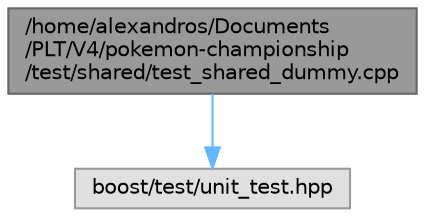 digraph "/home/alexandros/Documents/PLT/V4/pokemon-championship/test/shared/test_shared_dummy.cpp"
{
 // LATEX_PDF_SIZE
  bgcolor="transparent";
  edge [fontname=Helvetica,fontsize=10,labelfontname=Helvetica,labelfontsize=10];
  node [fontname=Helvetica,fontsize=10,shape=box,height=0.2,width=0.4];
  Node1 [label="/home/alexandros/Documents\l/PLT/V4/pokemon-championship\l/test/shared/test_shared_dummy.cpp",height=0.2,width=0.4,color="gray40", fillcolor="grey60", style="filled", fontcolor="black",tooltip=" "];
  Node1 -> Node2 [color="steelblue1",style="solid"];
  Node2 [label="boost/test/unit_test.hpp",height=0.2,width=0.4,color="grey60", fillcolor="#E0E0E0", style="filled",tooltip=" "];
}

